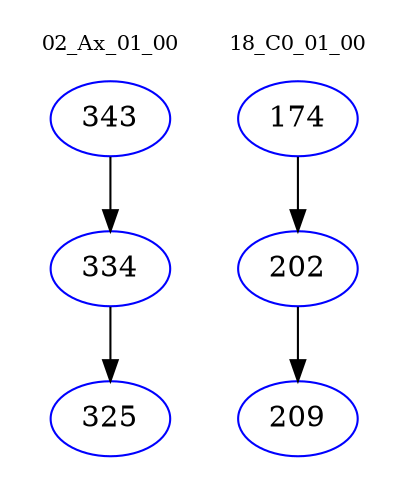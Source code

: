 digraph{
subgraph cluster_0 {
color = white
label = "02_Ax_01_00";
fontsize=10;
T0_343 [label="343", color="blue"]
T0_343 -> T0_334 [color="black"]
T0_334 [label="334", color="blue"]
T0_334 -> T0_325 [color="black"]
T0_325 [label="325", color="blue"]
}
subgraph cluster_1 {
color = white
label = "18_C0_01_00";
fontsize=10;
T1_174 [label="174", color="blue"]
T1_174 -> T1_202 [color="black"]
T1_202 [label="202", color="blue"]
T1_202 -> T1_209 [color="black"]
T1_209 [label="209", color="blue"]
}
}
